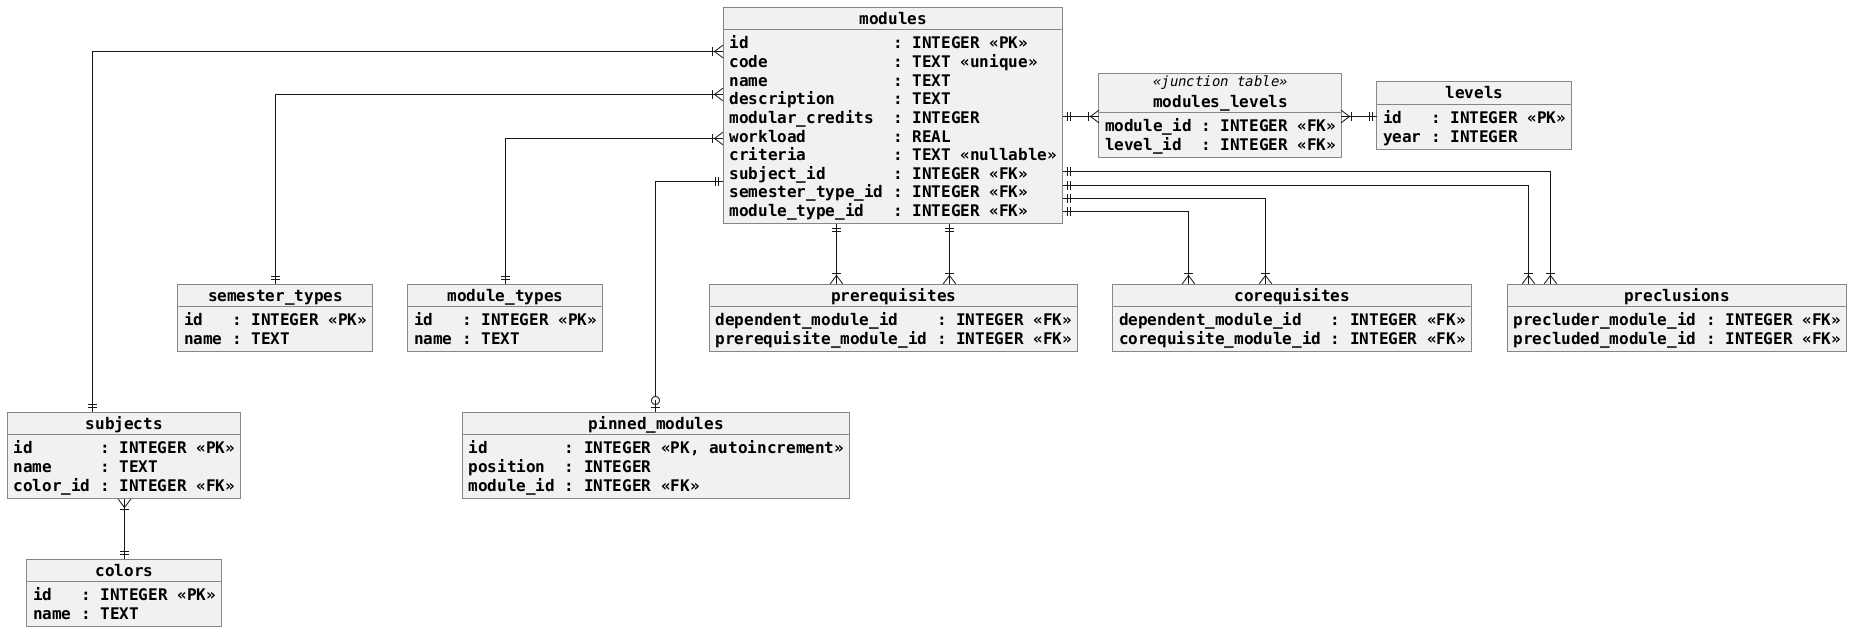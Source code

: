 @startuml

skinparam objectFontName Monospaced
skinparam objectAttributeFontName Monospaced
skinparam objectStereotypeFontName Monospaced

skinparam objectAttributeFontSize 16
skinparam objectFontSize 16
skinparam objectStereotypeFontSize 14

skinparam objectFontStyle bold

skinparam linetype ortho
skinparam shadowing false

object modules {
	id               : INTEGER <<PK>>
	code             : TEXT <<unique>>
	name             : TEXT
	description      : TEXT
	modular_credits  : INTEGER
	workload         : REAL
	criteria         : TEXT <<nullable>>
	subject_id       : INTEGER <<FK>>
	semester_type_id : INTEGER <<FK>>
	module_type_id   : INTEGER <<FK>>
}

object subjects {
	id       : INTEGER <<PK>>
	name     : TEXT
	color_id : INTEGER <<FK>>
}

object colors {
	id   : INTEGER <<PK>>
	name : TEXT
}

object semester_types {
	id   : INTEGER <<PK>>
	name : TEXT
}

object levels {
	id   : INTEGER <<PK>>
	year : INTEGER
}

object modules_levels <<junction table>> {
	module_id : INTEGER <<FK>>
	level_id  : INTEGER <<FK>>
}

object module_types {
	id   : INTEGER <<PK>>
	name : TEXT
}

object pinned_modules {
	id        : INTEGER <<PK, autoincrement>>
	position  : INTEGER
	module_id : INTEGER <<FK>>
}

modules }|---|| subjects
subjects }|--|| colors
modules }|--|| semester_types
modules ||-|{ modules_levels
modules_levels }|-|| levels
modules }|--|| module_types
modules ||---o| pinned_modules

object prerequisites {
	dependent_module_id    : INTEGER <<FK>>
	prerequisite_module_id : INTEGER <<FK>>
}

object corequisites {
	dependent_module_id   : INTEGER <<FK>>
	corequisite_module_id : INTEGER <<FK>>
}

object preclusions {
	precluder_module_id : INTEGER <<FK>>
	precluded_module_id : INTEGER <<FK>>
}

modules ||--|{ prerequisites
prerequisites }|--|| modules
modules ||--|{ corequisites
corequisites }|--|| modules
modules ||--|{ preclusions
preclusions }|--|| modules

@enduml

